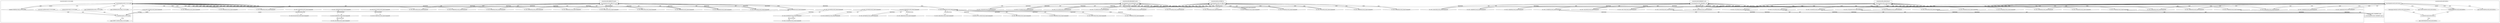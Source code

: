digraph G {
	"10.1.80.1:60485#ServerID_OuterContainerID"->"1_fwatchdog#ServerID_6df85d7674-grtsk"[ label="GET" ];
	"10.1.80.1:60484#ServerID_OuterContainerID"->"1_fwatchdog#ServerID_6df85d7674-grtsk"[ label="GET" ];
	"1_fwatchdog#ServerID_6df85d7674-grtsk"->"10.1.80.1:60485#ServerID_OuterContainerID"[ label="RESPONSE" ];
	"10.1.80.1:37023#ServerID_OuterContainerID"->"1_fwatchdog#ServerID_8665dd9487-pw5j6"[ label="GET" ];
	"10.1.80.1:37022#ServerID_OuterContainerID"->"1_fwatchdog#ServerID_8665dd9487-pw5j6"[ label="GET" ];
	"1_fwatchdog#ServerID_6df85d7674-grtsk"->"10.1.80.1:60484#ServerID_OuterContainerID"[ label="RESPONSE" ];
	"1_fwatchdog#ServerID_8665dd9487-pw5j6"->"10.1.80.1:37023#ServerID_OuterContainerID"[ label="RESPONSE" ];
	"1_fwatchdog#ServerID_8665dd9487-pw5j6"->"10.1.80.1:37022#ServerID_OuterContainerID"[ label="RESPONSE" ];
	"10.1.80.1:54516#ServerID_OuterContainerID"->"1_fwatchdog#ServerID_5f846fd567-srhtc"[ label="GET" ];
	"10.1.80.1:54517#ServerID_OuterContainerID"->"1_fwatchdog#ServerID_5f846fd567-srhtc"[ label="GET" ];
	"1_fwatchdog#ServerID_5f846fd567-srhtc"->"10.1.80.1:54517#ServerID_OuterContainerID"[ label="RESPONSE" ];
	"1_fwatchdog#ServerID_5f846fd567-srhtc"->"10.1.80.1:54516#ServerID_OuterContainerID"[ label="RESPONSE" ];
	"10.1.80.1:47364#ServerID_OuterContainerID"->"1_fwatchdog#ServerID_76c96688d7-jrg4c"[ label="GET" ];
	"1_fwatchdog#ServerID_76c96688d7-jrg4c"->"10.1.80.1:47364#ServerID_OuterContainerID"[ label="RESPONSE" ];
	"10.1.80.1:47366#ServerID_OuterContainerID"->"1_fwatchdog#ServerID_76c96688d7-jrg4c"[ label="GET" ];
	"1_fwatchdog#ServerID_76c96688d7-jrg4c"->"10.1.80.1:47366#ServerID_OuterContainerID"[ label="RESPONSE" ];
	"10.1.80.1:60514#ServerID_OuterContainerID"->"1_fwatchdog#ServerID_6df85d7674-grtsk"[ label="GET" ];
	"10.1.80.1:60512#ServerID_OuterContainerID"->"1_fwatchdog#ServerID_6df85d7674-grtsk"[ label="GET" ];
	"1_fwatchdog#ServerID_6df85d7674-grtsk"->"10.1.80.1:60514#ServerID_OuterContainerID"[ label="RESPONSE" ];
	"1_fwatchdog#ServerID_6df85d7674-grtsk"->"10.1.80.1:60512#ServerID_OuterContainerID"[ label="RESPONSE" ];
	"10.1.80.1:37052#ServerID_OuterContainerID"->"1_fwatchdog#ServerID_8665dd9487-pw5j6"[ label="GET" ];
	"10.1.80.1:37050#ServerID_OuterContainerID"->"1_fwatchdog#ServerID_8665dd9487-pw5j6"[ label="GET" ];
	"1_fwatchdog#ServerID_8665dd9487-pw5j6"->"10.1.80.1:37052#ServerID_OuterContainerID"[ label="RESPONSE" ];
	"1_fwatchdog#ServerID_8665dd9487-pw5j6"->"10.1.80.1:37050#ServerID_OuterContainerID"[ label="RESPONSE" ];
	"1_fwatchdog#ServerID_6df85d7674-grtsk"->"gateway:8080#ServerID_OuterContainerID"[ label="POST" ];
	"10.1.80.247:49858#ServerID_OuterContainerID"->"1_fwatchdog#ServerID_6df85d7674-grtsk"[ label="POST" ];
	"1_fwatchdog#ServerID_6df85d7674-grtsk"->"10.1.80.247:8080#ServerID_OuterContainerID"[ label="POST" ];
	"10.1.80.247:44388#ServerID_OuterContainerID"->"1_fwatchdog#ServerID_5f846fd567-srhtc"[ label="POST" ];
	"1_fwatchdog#ServerID_5f846fd567-srhtc"->"10.1.80.247:44388#ServerID_OuterContainerID"[ label="RESPONSE" ];
	"10.1.80.247:8080#ServerID_OuterContainerID"->"1_fwatchdog#ServerID_6df85d7674-grtsk"[ label="RESPONSE" ];
	"gateway:8080#ServerID_OuterContainerID"->"1_fwatchdog#ServerID_6df85d7674-grtsk"[ label="RESPONSE" ];
	"1_fwatchdog#ServerID_6df85d7674-grtsk"->"10.1.80.247:49858#ServerID_OuterContainerID"[ label="RESPONSE" ];
	"10.1.80.1:54564#ServerID_OuterContainerID"->"1_fwatchdog#ServerID_5f846fd567-srhtc"[ label="GET" ];
	"10.1.80.1:54565#ServerID_OuterContainerID"->"1_fwatchdog#ServerID_5f846fd567-srhtc"[ label="GET" ];
	"1_fwatchdog#ServerID_5f846fd567-srhtc"->"10.1.80.1:54565#ServerID_OuterContainerID"[ label="RESPONSE" ];
	"1_fwatchdog#ServerID_5f846fd567-srhtc"->"10.1.80.1:54564#ServerID_OuterContainerID"[ label="RESPONSE" ];
	"10.1.80.1:47413#ServerID_OuterContainerID"->"1_fwatchdog#ServerID_76c96688d7-jrg4c"[ label="GET" ];
	"1_fwatchdog#ServerID_76c96688d7-jrg4c"->"10.1.80.1:47413#ServerID_OuterContainerID"[ label="RESPONSE" ];
	"10.1.80.1:47412#ServerID_OuterContainerID"->"1_fwatchdog#ServerID_76c96688d7-jrg4c"[ label="GET" ];
	"1_fwatchdog#ServerID_76c96688d7-jrg4c"->"10.1.80.1:47412#ServerID_OuterContainerID"[ label="RESPONSE" ];
	"10.1.80.1:60456#ServerID_OuterContainerID"->"1_fwatchdog#ServerID_3113a7a2a86a"[ label="read" ];
	"10.1.80.1:60562#ServerID_OuterContainerID"->"1_fwatchdog#ServerID_6df85d7674-grtsk"[ label="GET" ];
	"1_fwatchdog#ServerID_6df85d7674-grtsk"->"10.1.80.1:60562#ServerID_OuterContainerID"[ label="RESPONSE" ];
	"10.1.80.1:60560#ServerID_OuterContainerID"->"1_fwatchdog#ServerID_6df85d7674-grtsk"[ label="GET" ];
	"1_fwatchdog#ServerID_6df85d7674-grtsk"->"10.1.80.1:60560#ServerID_OuterContainerID"[ label="RESPONSE" ];
	"10.1.80.1:37100#ServerID_OuterContainerID"->"1_fwatchdog#ServerID_8665dd9487-pw5j6"[ label="GET" ];
	"10.1.80.1:37098#ServerID_OuterContainerID"->"1_fwatchdog#ServerID_8665dd9487-pw5j6"[ label="GET" ];
	"1_fwatchdog#ServerID_8665dd9487-pw5j6"->"10.1.80.1:37100#ServerID_OuterContainerID"[ label="RESPONSE" ];
	"1_fwatchdog#ServerID_8665dd9487-pw5j6"->"10.1.80.1:37098#ServerID_OuterContainerID"[ label="RESPONSE" ];
	"10.1.80.1:54594#ServerID_OuterContainerID"->"1_fwatchdog#ServerID_5f846fd567-srhtc"[ label="GET" ];
	"1_fwatchdog#ServerID_5f846fd567-srhtc"->"10.1.80.1:54594#ServerID_OuterContainerID"[ label="RESPONSE" ];
	"10.1.80.1:54592#ServerID_OuterContainerID"->"1_fwatchdog#ServerID_5f846fd567-srhtc"[ label="GET" ];
	"1_fwatchdog#ServerID_5f846fd567-srhtc"->"10.1.80.1:54592#ServerID_OuterContainerID"[ label="RESPONSE" ];
	"10.1.80.1:60458#ServerID_OuterContainerID"->"1_fwatchdog#ServerID_3113a7a2a86a"[ label="read" ];
	"10.1.80.1:47444#ServerID_OuterContainerID"->"1_fwatchdog#ServerID_76c96688d7-jrg4c"[ label="GET" ];
	"1_fwatchdog#ServerID_76c96688d7-jrg4c"->"10.1.80.1:47444#ServerID_OuterContainerID"[ label="RESPONSE" ];
	"10.1.80.1:47442#ServerID_OuterContainerID"->"1_fwatchdog#ServerID_76c96688d7-jrg4c"[ label="GET" ];
	"1_fwatchdog#ServerID_76c96688d7-jrg4c"->"10.1.80.1:47442#ServerID_OuterContainerID"[ label="RESPONSE" ];
	"10.1.80.1:60582#ServerID_OuterContainerID"->"1_fwatchdog#ServerID_6df85d7674-grtsk"[ label="GET" ];
	"1_fwatchdog#ServerID_6df85d7674-grtsk"->"10.1.80.1:60582#ServerID_OuterContainerID"[ label="RESPONSE" ];
	"10.1.80.1:60583#ServerID_OuterContainerID"->"1_fwatchdog#ServerID_6df85d7674-grtsk"[ label="GET" ];
	"1_fwatchdog#ServerID_6df85d7674-grtsk"->"10.1.80.1:60583#ServerID_OuterContainerID"[ label="RESPONSE" ];
	"10.1.80.1:37120#ServerID_OuterContainerID"->"1_fwatchdog#ServerID_8665dd9487-pw5j6"[ label="GET" ];
	"10.1.80.1:37121#ServerID_OuterContainerID"->"1_fwatchdog#ServerID_8665dd9487-pw5j6"[ label="GET" ];
	"1_fwatchdog#ServerID_8665dd9487-pw5j6"->"10.1.80.1:37120#ServerID_OuterContainerID"[ label="RESPONSE" ];
	"1_fwatchdog#ServerID_8665dd9487-pw5j6"->"10.1.80.1:37121#ServerID_OuterContainerID"[ label="RESPONSE" ];
	"10.1.80.1:54616#ServerID_OuterContainerID"->"1_fwatchdog#ServerID_5f846fd567-srhtc"[ label="GET" ];
	"10.1.80.1:54614#ServerID_OuterContainerID"->"1_fwatchdog#ServerID_5f846fd567-srhtc"[ label="GET" ];
	"1_fwatchdog#ServerID_5f846fd567-srhtc"->"10.1.80.1:54616#ServerID_OuterContainerID"[ label="RESPONSE" ];
	"1_fwatchdog#ServerID_5f846fd567-srhtc"->"10.1.80.1:54614#ServerID_OuterContainerID"[ label="RESPONSE" ];
	"10.1.80.1:47466#ServerID_OuterContainerID"->"1_fwatchdog#ServerID_76c96688d7-jrg4c"[ label="GET" ];
	"1_fwatchdog#ServerID_76c96688d7-jrg4c"->"10.1.80.1:47466#ServerID_OuterContainerID"[ label="RESPONSE" ];
	"10.1.80.1:47467#ServerID_OuterContainerID"->"1_fwatchdog#ServerID_76c96688d7-jrg4c"[ label="GET" ];
	"1_fwatchdog#ServerID_76c96688d7-jrg4c"->"10.1.80.1:47467#ServerID_OuterContainerID"[ label="RESPONSE" ];
	"10.1.80.1:60615#ServerID_OuterContainerID"->"1_fwatchdog#ServerID_6df85d7674-grtsk"[ label="GET" ];
	"1_fwatchdog#ServerID_6df85d7674-grtsk"->"10.1.80.1:60615#ServerID_OuterContainerID"[ label="RESPONSE" ];
	"10.1.80.1:60614#ServerID_OuterContainerID"->"1_fwatchdog#ServerID_6df85d7674-grtsk"[ label="GET" ];
	"1_fwatchdog#ServerID_6df85d7674-grtsk"->"10.1.80.1:60614#ServerID_OuterContainerID"[ label="RESPONSE" ];
	"10.1.80.1:37152#ServerID_OuterContainerID"->"1_fwatchdog#ServerID_8665dd9487-pw5j6"[ label="GET" ];
	"1_fwatchdog#ServerID_8665dd9487-pw5j6"->"10.1.80.1:37152#ServerID_OuterContainerID"[ label="RESPONSE" ];
	"10.1.80.1:37153#ServerID_OuterContainerID"->"1_fwatchdog#ServerID_8665dd9487-pw5j6"[ label="GET" ];
	"1_fwatchdog#ServerID_8665dd9487-pw5j6"->"10.1.80.1:37153#ServerID_OuterContainerID"[ label="RESPONSE" ];
	"10.1.80.1:54648#ServerID_OuterContainerID"->"1_fwatchdog#ServerID_5f846fd567-srhtc"[ label="GET" ];
	"10.1.80.1:54649#ServerID_OuterContainerID"->"1_fwatchdog#ServerID_5f846fd567-srhtc"[ label="GET" ];
	"1_fwatchdog#ServerID_5f846fd567-srhtc"->"10.1.80.1:54648#ServerID_OuterContainerID"[ label="RESPONSE" ];
	"1_fwatchdog#ServerID_5f846fd567-srhtc"->"10.1.80.1:54649#ServerID_OuterContainerID"[ label="RESPONSE" ];
	"10.1.80.1:47501#ServerID_OuterContainerID"->"1_fwatchdog#ServerID_76c96688d7-jrg4c"[ label="GET" ];
	"1_fwatchdog#ServerID_76c96688d7-jrg4c"->"10.1.80.1:47501#ServerID_OuterContainerID"[ label="RESPONSE" ];
	"10.1.80.1:47500#ServerID_OuterContainerID"->"1_fwatchdog#ServerID_76c96688d7-jrg4c"[ label="GET" ];
	"1_fwatchdog#ServerID_3113a7a2a86a"->"10.1.80.1:60456#ServerID_OuterContainerID"[ label="write" ];
	"1_fwatchdog#ServerID_3113a7a2a86a"->"10.1.80.1:60458#ServerID_OuterContainerID"[ label="write" ];
	"10.1.80.1:36996#ServerID_OuterContainerID"->"1_fwatchdog#ServerID_c5e73ff9475e"[ label="read" ];
	"10.1.80.1:36994#ServerID_OuterContainerID"->"1_fwatchdog#ServerID_c5e73ff9475e"[ label="read" ];
	"1_fwatchdog#ServerID_c5e73ff9475e"->"10.1.80.1:36996#ServerID_OuterContainerID"[ label="write" ];
	"10.1.80.1:54490#ServerID_OuterContainerID"->"1_fwatchdog#ServerID_9c632c9c841a"[ label="read" ];
	"10.1.80.1:54492#ServerID_OuterContainerID"->"1_fwatchdog#ServerID_9c632c9c841a"[ label="read" ];
	"1_fwatchdog#ServerID_c5e73ff9475e"->"10.1.80.1:36994#ServerID_OuterContainerID"[ label="write" ];
	"1_fwatchdog#ServerID_9c632c9c841a"->"10.1.80.1:54490#ServerID_OuterContainerID"[ label="write" ];
	"1_fwatchdog#ServerID_9c632c9c841a"->"10.1.80.1:54492#ServerID_OuterContainerID"[ label="write" ];
	"10.1.80.1:47344#ServerID_OuterContainerID"->"1_fwatchdog#ServerID_a29a01b54a18"[ label="read" ];
	"10.1.80.1:47342#ServerID_OuterContainerID"->"1_fwatchdog#ServerID_a29a01b54a18"[ label="read" ];
	"1_fwatchdog#ServerID_a29a01b54a18"->"10.1.80.1:47344#ServerID_OuterContainerID"[ label="write" ];
	"1_fwatchdog#ServerID_a29a01b54a18"->"10.1.80.1:47342#ServerID_OuterContainerID"[ label="write" ];
	"10.1.80.1:60485#ServerID_OuterContainerID"->"1_fwatchdog#ServerID_3113a7a2a86a"[ label="read" ];
	"1_fwatchdog#ServerID_3113a7a2a86a"->"10.1.80.1:60485#ServerID_OuterContainerID"[ label="write" ];
	"10.1.80.1:60484#ServerID_OuterContainerID"->"1_fwatchdog#ServerID_3113a7a2a86a"[ label="read" ];
	"1_fwatchdog#ServerID_3113a7a2a86a"->"10.1.80.1:60484#ServerID_OuterContainerID"[ label="write" ];
	"10.1.80.1:37023#ServerID_OuterContainerID"->"1_fwatchdog#ServerID_c5e73ff9475e"[ label="read" ];
	"1_fwatchdog#ServerID_c5e73ff9475e"->"10.1.80.1:37023#ServerID_OuterContainerID"[ label="write" ];
	"10.1.80.1:37022#ServerID_OuterContainerID"->"1_fwatchdog#ServerID_c5e73ff9475e"[ label="read" ];
	"1_fwatchdog#ServerID_c5e73ff9475e"->"10.1.80.1:37022#ServerID_OuterContainerID"[ label="write" ];
	"10.1.80.1:54517#ServerID_OuterContainerID"->"1_fwatchdog#ServerID_9c632c9c841a"[ label="read" ];
	"1_fwatchdog#ServerID_9c632c9c841a"->"10.1.80.1:54517#ServerID_OuterContainerID"[ label="write" ];
	"10.1.80.1:54516#ServerID_OuterContainerID"->"1_fwatchdog#ServerID_9c632c9c841a"[ label="read" ];
	"1_fwatchdog#ServerID_9c632c9c841a"->"10.1.80.1:54516#ServerID_OuterContainerID"[ label="write" ];
	"10.1.80.1:47364#ServerID_OuterContainerID"->"1_fwatchdog#ServerID_a29a01b54a18"[ label="read" ];
	"10.1.80.1:47366#ServerID_OuterContainerID"->"1_fwatchdog#ServerID_a29a01b54a18"[ label="read" ];
	"1_fwatchdog#ServerID_a29a01b54a18"->"10.1.80.1:47364#ServerID_OuterContainerID"[ label="write" ];
	"1_fwatchdog#ServerID_a29a01b54a18"->"10.1.80.1:47366#ServerID_OuterContainerID"[ label="write" ];
	"10.1.80.1:60512#ServerID_OuterContainerID"->"1_fwatchdog#ServerID_3113a7a2a86a"[ label="read" ];
	"10.1.80.1:60514#ServerID_OuterContainerID"->"1_fwatchdog#ServerID_3113a7a2a86a"[ label="read" ];
	"1_fwatchdog#ServerID_3113a7a2a86a"->"10.1.80.1:60514#ServerID_OuterContainerID"[ label="write" ];
	"10.1.80.1:37052#ServerID_OuterContainerID"->"1_fwatchdog#ServerID_c5e73ff9475e"[ label="read" ];
	"1_fwatchdog#ServerID_3113a7a2a86a"->"10.1.80.1:60512#ServerID_OuterContainerID"[ label="write" ];
	"10.1.80.1:37050#ServerID_OuterContainerID"->"1_fwatchdog#ServerID_c5e73ff9475e"[ label="read" ];
	"1_fwatchdog#ServerID_c5e73ff9475e"->"10.1.80.1:37052#ServerID_OuterContainerID"[ label="write" ];
	"10.1.80.247:49858#ServerID_OuterContainerID"->"1_fwatchdog#ServerID_3113a7a2a86a"[ label="read" ];
	"1_fwatchdog#ServerID_c5e73ff9475e"->"10.1.80.1:37050#ServerID_OuterContainerID"[ label="write" ];
	"1_fwatchdog#ServerID_3113a7a2a86a"->"pipe:[239996962]#ServerID_3113a7a2a86a"[ label="write" ];
	"1_fwatchdog#ServerID_3113a7a2a86a"->"localhost:3000#ServerID_3113a7a2a86a"[ label="connect" ];
	"localhost:3000#ServerID_3113a7a2a86a"->"1_fwatchdog#ServerID_3113a7a2a86a"[ label="read" ];
	"1_fwatchdog#ServerID_3113a7a2a86a"->"localhost:3000#ServerID_3113a7a2a86a"[ label="write" ];
	"localhost:3000#ServerID_3113a7a2a86a"->"12_node#ServerID_3113a7a2a86a"[ label="read" ];
	"12_node#ServerID_3113a7a2a86a"->"pipe:[239997133]#ServerID_3113a7a2a86a"[ label="write" ];
	"/etc/hosts#ServerID_3113a7a2a86a"->"12_node#ServerID_3113a7a2a86a"[ label="read" ];
	"/etc/resolv.conf#ServerID_3113a7a2a86a"->"12_node#ServerID_3113a7a2a86a"[ label="read" ];
	"12_node#ServerID_3113a7a2a86a"->"10.152.183.10:53#ServerID_OuterContainerID"[ label="sendto" ];
	"10.152.183.10:53#ServerID_OuterContainerID"->"12_node#ServerID_3113a7a2a86a"[ label="recvfrom" ];
	"12_node#ServerID_3113a7a2a86a"->"gateway:8080#ServerID_OuterContainerID"[ label="connect" ];
	"1_fwatchdog#ServerID_9c632c9c841a"->"localhost:3000#ServerID_9c632c9c841a"[ label="connect" ];
	"1_fwatchdog#ServerID_9c632c9c841a"->"localhost:3000#ServerID_9c632c9c841a"[ label="write" ];
	"localhost:3000#ServerID_9c632c9c841a"->"1_fwatchdog#ServerID_9c632c9c841a"[ label="read" ];
	"10.1.80.247:44388#ServerID_OuterContainerID"->"1_fwatchdog#ServerID_9c632c9c841a"[ label="read" ];
	"1_fwatchdog#ServerID_9c632c9c841a"->"pipe:[240002548]#ServerID_9c632c9c841a"[ label="write" ];
	"localhost:3000#ServerID_9c632c9c841a"->"10_node#ServerID_9c632c9c841a"[ label="read" ];
	"10_node#ServerID_9c632c9c841a"->"pipe:[240003666]#ServerID_9c632c9c841a"[ label="write" ];
	"/home/app/credentials.txt#ServerID_9c632c9c841a"->"10_node#ServerID_9c632c9c841a"[ label="read" ];
	"1_fwatchdog#ServerID_9c632c9c841a"->"pipe:[240002549]#ServerID_9c632c9c841a"[ label="write" ];
	"1_fwatchdog#ServerID_9c632c9c841a"->"10.1.80.247:44388#ServerID_OuterContainerID"[ label="write" ];
	"gateway:8080#ServerID_OuterContainerID"->"12_node#ServerID_3113a7a2a86a"[ label="read" ];
	"1_fwatchdog#ServerID_3113a7a2a86a"->"pipe:[239996963]#ServerID_3113a7a2a86a"[ label="write" ];
	"1_fwatchdog#ServerID_3113a7a2a86a"->"10.1.80.247:49858#ServerID_OuterContainerID"[ label="write" ];
	"1_fwatchdog#ServerID_9c632c9c841a"->"10.1.80.1:54565#ServerID_OuterContainerID"[ label="write" ];
	"10.1.80.1:54564#ServerID_OuterContainerID"->"1_fwatchdog#ServerID_9c632c9c841a"[ label="read" ];
	"1_fwatchdog#ServerID_9c632c9c841a"->"10.1.80.1:54564#ServerID_OuterContainerID"[ label="write" ];
	"10.1.80.1:54565#ServerID_OuterContainerID"->"1_fwatchdog#ServerID_9c632c9c841a"[ label="read" ];
	"10.1.80.1:47413#ServerID_OuterContainerID"->"1_fwatchdog#ServerID_a29a01b54a18"[ label="read" ];
	"10.1.80.1:47412#ServerID_OuterContainerID"->"1_fwatchdog#ServerID_a29a01b54a18"[ label="read" ];
	"1_fwatchdog#ServerID_a29a01b54a18"->"10.1.80.1:47413#ServerID_OuterContainerID"[ label="write" ];
	"10.1.80.1:60560#ServerID_OuterContainerID"->"1_fwatchdog#ServerID_3113a7a2a86a"[ label="read" ];
	"1_fwatchdog#ServerID_a29a01b54a18"->"10.1.80.1:47412#ServerID_OuterContainerID"[ label="write" ];
	"10.1.80.1:60562#ServerID_OuterContainerID"->"1_fwatchdog#ServerID_3113a7a2a86a"[ label="read" ];
	"1_fwatchdog#ServerID_3113a7a2a86a"->"10.1.80.1:60562#ServerID_OuterContainerID"[ label="write" ];
	"1_fwatchdog#ServerID_3113a7a2a86a"->"10.1.80.1:60560#ServerID_OuterContainerID"[ label="write" ];
	"10.1.80.1:37098#ServerID_OuterContainerID"->"1_fwatchdog#ServerID_c5e73ff9475e"[ label="read" ];
	"10.1.80.1:37100#ServerID_OuterContainerID"->"1_fwatchdog#ServerID_c5e73ff9475e"[ label="read" ];
	"1_fwatchdog#ServerID_c5e73ff9475e"->"10.1.80.1:37100#ServerID_OuterContainerID"[ label="write" ];
	"10.1.80.1:54594#ServerID_OuterContainerID"->"1_fwatchdog#ServerID_9c632c9c841a"[ label="read" ];
	"10.1.80.1:54592#ServerID_OuterContainerID"->"1_fwatchdog#ServerID_9c632c9c841a"[ label="read" ];
	"1_fwatchdog#ServerID_c5e73ff9475e"->"10.1.80.1:37098#ServerID_OuterContainerID"[ label="write" ];
	"1_fwatchdog#ServerID_9c632c9c841a"->"10.1.80.1:54594#ServerID_OuterContainerID"[ label="write" ];
	"1_fwatchdog#ServerID_9c632c9c841a"->"10.1.80.1:54592#ServerID_OuterContainerID"[ label="write" ];
	"10.1.80.1:47442#ServerID_OuterContainerID"->"1_fwatchdog#ServerID_a29a01b54a18"[ label="read" ];
	"10.1.80.1:47444#ServerID_OuterContainerID"->"1_fwatchdog#ServerID_a29a01b54a18"[ label="read" ];
	"1_fwatchdog#ServerID_a29a01b54a18"->"10.1.80.1:47444#ServerID_OuterContainerID"[ label="write" ];
	"10.1.80.1:60582#ServerID_OuterContainerID"->"1_fwatchdog#ServerID_3113a7a2a86a"[ label="read" ];
	"1_fwatchdog#ServerID_3113a7a2a86a"->"10.1.80.1:60582#ServerID_OuterContainerID"[ label="write" ];
	"1_fwatchdog#ServerID_a29a01b54a18"->"10.1.80.1:47442#ServerID_OuterContainerID"[ label="write" ];
	"10.1.80.1:60583#ServerID_OuterContainerID"->"1_fwatchdog#ServerID_3113a7a2a86a"[ label="read" ];
	"10.1.80.1:37120#ServerID_OuterContainerID"->"1_fwatchdog#ServerID_c5e73ff9475e"[ label="read" ];
	"1_fwatchdog#ServerID_3113a7a2a86a"->"10.1.80.1:60583#ServerID_OuterContainerID"[ label="write" ];
	"10.1.80.1:37121#ServerID_OuterContainerID"->"1_fwatchdog#ServerID_c5e73ff9475e"[ label="read" ];
	"1_fwatchdog#ServerID_c5e73ff9475e"->"10.1.80.1:37120#ServerID_OuterContainerID"[ label="write" ];
	"1_fwatchdog#ServerID_c5e73ff9475e"->"10.1.80.1:37121#ServerID_OuterContainerID"[ label="write" ];
	"10.1.80.1:54614#ServerID_OuterContainerID"->"1_fwatchdog#ServerID_9c632c9c841a"[ label="read" ];
	"10.1.80.1:54616#ServerID_OuterContainerID"->"1_fwatchdog#ServerID_9c632c9c841a"[ label="read" ];
	"1_fwatchdog#ServerID_9c632c9c841a"->"10.1.80.1:54614#ServerID_OuterContainerID"[ label="write" ];
	"1_fwatchdog#ServerID_9c632c9c841a"->"10.1.80.1:54616#ServerID_OuterContainerID"[ label="write" ];
	"10.1.80.1:47466#ServerID_OuterContainerID"->"1_fwatchdog#ServerID_a29a01b54a18"[ label="read" ];
	"10.1.80.1:47467#ServerID_OuterContainerID"->"1_fwatchdog#ServerID_a29a01b54a18"[ label="read" ];
	"1_fwatchdog#ServerID_a29a01b54a18"->"10.1.80.1:47466#ServerID_OuterContainerID"[ label="write" ];
	"1_fwatchdog#ServerID_a29a01b54a18"->"10.1.80.1:47467#ServerID_OuterContainerID"[ label="write" ];
	"10.1.80.1:60614#ServerID_OuterContainerID"->"1_fwatchdog#ServerID_3113a7a2a86a"[ label="read" ];
	"10.1.80.1:60615#ServerID_OuterContainerID"->"1_fwatchdog#ServerID_3113a7a2a86a"[ label="read" ];
	"1_fwatchdog#ServerID_3113a7a2a86a"->"10.1.80.1:60615#ServerID_OuterContainerID"[ label="write" ];
	"1_fwatchdog#ServerID_3113a7a2a86a"->"10.1.80.1:60614#ServerID_OuterContainerID"[ label="write" ];
	"10.1.80.1:37153#ServerID_OuterContainerID"->"1_fwatchdog#ServerID_c5e73ff9475e"[ label="read" ];
	"10.1.80.1:37152#ServerID_OuterContainerID"->"1_fwatchdog#ServerID_c5e73ff9475e"[ label="read" ];
	"1_fwatchdog#ServerID_c5e73ff9475e"->"10.1.80.1:37152#ServerID_OuterContainerID"[ label="write" ];
	"1_fwatchdog#ServerID_c5e73ff9475e"->"10.1.80.1:37153#ServerID_OuterContainerID"[ label="write" ];
	"10.1.80.1:54648#ServerID_OuterContainerID"->"1_fwatchdog#ServerID_9c632c9c841a"[ label="read" ];
	"1_fwatchdog#ServerID_9c632c9c841a"->"10.1.80.1:54648#ServerID_OuterContainerID"[ label="write" ];
	"10.1.80.1:54649#ServerID_OuterContainerID"->"1_fwatchdog#ServerID_9c632c9c841a"[ label="read" ];
	"1_fwatchdog#ServerID_9c632c9c841a"->"10.1.80.1:54649#ServerID_OuterContainerID"[ label="write" ];
	"10.1.80.1:47500#ServerID_OuterContainerID"->"1_fwatchdog#ServerID_a29a01b54a18"[ label="read" ];
	"10.1.80.1:47501#ServerID_OuterContainerID"->"1_fwatchdog#ServerID_a29a01b54a18"[ label="read" ];
	"1_fwatchdog#ServerID_a29a01b54a18"->"10.1.80.1:47501#ServerID_OuterContainerID"[ label="write" ];
	"1_fwatchdog#ServerID_a29a01b54a18"->"10.1.80.1:47500#ServerID_OuterContainerID"[ label="write" ];
	"10.1.80.245:9093#ServerID_OuterContainerID"->"10.1.80.1:60766#ServerID_OuterContainerID"[ label="RESPONSE" ];
	"10.1.80.1:60766#ServerID_OuterContainerID"->"10.1.80.245:9093#ServerID_OuterContainerID"[ label="GET" ];
	"10.1.80.1:27858#ServerID_OuterContainerID"->"10.1.80.247:8080#ServerID_OuterContainerID"[ label="POST" ];
	"10.1.80.247:8080#ServerID_OuterContainerID"->"10.1.80.1:27858#ServerID_OuterContainerID"[ label="RESPONSE" ];
	"10.1.80.247:8080#ServerID_OuterContainerID"->"10.0.88.125:31112#ServerID_OuterContainerID"[ label="RESPONSE" ];
	"10.1.80.1:57070#ServerID_OuterContainerID"->"10.1.80.235:8080#ServerID_OuterContainerID"[ label="GET" ];
	"10.1.80.235:8080#ServerID_OuterContainerID"->"10.1.80.1:57070#ServerID_OuterContainerID"[ label="RESPONSE" ];
	"10.1.80.1:35154#ServerID_OuterContainerID"->"10.1.80.243:9090#ServerID_OuterContainerID"[ label="GET" ];
	"10.1.80.243:9090#ServerID_OuterContainerID"->"10.1.80.1:35154#ServerID_OuterContainerID"[ label="RESPONSE" ];
	"10.1.80.243:52274#ServerID_OuterContainerID"->"10.1.80.247:8082#ServerID_OuterContainerID"[ label="GET" ];
	"10.1.80.247:8082#ServerID_OuterContainerID"->"10.1.80.243:52274#ServerID_OuterContainerID"[ label="RESPONSE" ];
	"10.1.80.1:48475#ServerID_OuterContainerID"->"10.1.80.247:8080#ServerID_OuterContainerID"[ label="GET" ];
	"10.1.80.247:8080#ServerID_OuterContainerID"->"10.1.80.1:48475#ServerID_OuterContainerID"[ label="RESPONSE" ];
	"10.1.80.1:48474#ServerID_OuterContainerID"->"10.1.80.247:8080#ServerID_OuterContainerID"[ label="GET" ];
	"10.1.80.247:8080#ServerID_OuterContainerID"->"10.1.80.1:48474#ServerID_OuterContainerID"[ label="RESPONSE" ];
	"10.1.80.1:60842#ServerID_OuterContainerID"->"10.1.80.245:9093#ServerID_OuterContainerID"[ label="GET" ];
	"10.1.80.245:9093#ServerID_OuterContainerID"->"10.1.80.1:60842#ServerID_OuterContainerID"[ label="RESPONSE" ];
	"10.1.80.1:52834#ServerID_OuterContainerID"->"10.1.80.233:8000#ServerID_OuterContainerID"[ label="GET" ];
	"10.1.80.233:8000#ServerID_OuterContainerID"->"10.1.80.1:52834#ServerID_OuterContainerID"[ label="RESPONSE" ];
	"10.1.80.1:60756#ServerID_OuterContainerID"->"10.1.80.233:8000#ServerID_OuterContainerID"[ label="GET" ];
	"10.1.80.233:8000#ServerID_OuterContainerID"->"10.1.80.1:60756#ServerID_OuterContainerID"[ label="RESPONSE" ];
	"10.1.80.1:48534#ServerID_OuterContainerID"->"10.1.80.247:8080#ServerID_OuterContainerID"[ label="GET" ];
	"10.1.80.247:8080#ServerID_OuterContainerID"->"10.1.80.1:48534#ServerID_OuterContainerID"[ label="RESPONSE" ];
	"10.1.80.1:48536#ServerID_OuterContainerID"->"10.1.80.247:8080#ServerID_OuterContainerID"[ label="GET" ];
	"10.1.80.247:8080#ServerID_OuterContainerID"->"10.1.80.1:48536#ServerID_OuterContainerID"[ label="RESPONSE" ];
	"10.1.80.1:52654#ServerID_OuterContainerID"->"10.1.80.235:8181#ServerID_OuterContainerID"[ label="GET" ];
	"10.1.80.235:8181#ServerID_OuterContainerID"->"10.1.80.1:52654#ServerID_OuterContainerID"[ label="RESPONSE" ];
	"10.1.80.1:35246#ServerID_OuterContainerID"->"10.1.80.243:9090#ServerID_OuterContainerID"[ label="GET" ];
	"10.1.80.243:9090#ServerID_OuterContainerID"->"10.1.80.1:35246#ServerID_OuterContainerID"[ label="RESPONSE" ];
	subgraph "clusterServerID_3113a7a2a86a" {
	label="clusterServerID_3113a7a2a86a";
	"/etc/hosts#ServerID_3113a7a2a86a" [ shape=ellipse ];
	"/etc/resolv.conf#ServerID_3113a7a2a86a" [ shape=ellipse ];
	"12_node#ServerID_3113a7a2a86a" [ shape=box ];
	"1_fwatchdog#ServerID_3113a7a2a86a" [ shape=box ];
	"localhost:3000#ServerID_3113a7a2a86a" [ shape=diamond ];
	"pipe:[239996962]#ServerID_3113a7a2a86a" [ shape=ellipse ];
	"pipe:[239996963]#ServerID_3113a7a2a86a" [ shape=ellipse ];
	"pipe:[239997133]#ServerID_3113a7a2a86a" [ shape=ellipse ];

}
;
	subgraph "clusterServerID_5f846fd567-srhtc" {
	label="clusterServerID_5f846fd567-srhtc";
	"1_fwatchdog#ServerID_5f846fd567-srhtc" [ shape=box ];

}
;
	subgraph "clusterServerID_6df85d7674-grtsk" {
	label="clusterServerID_6df85d7674-grtsk";
	"1_fwatchdog#ServerID_6df85d7674-grtsk" [ shape=box ];

}
;
	subgraph "clusterServerID_76c96688d7-jrg4c" {
	label="clusterServerID_76c96688d7-jrg4c";
	"1_fwatchdog#ServerID_76c96688d7-jrg4c" [ shape=box ];

}
;
	subgraph "clusterServerID_8665dd9487-pw5j6" {
	label="clusterServerID_8665dd9487-pw5j6";
	"1_fwatchdog#ServerID_8665dd9487-pw5j6" [ shape=box ];

}
;
	subgraph "clusterServerID_9c632c9c841a" {
	label="clusterServerID_9c632c9c841a";
	"/home/app/credentials.txt#ServerID_9c632c9c841a" [ shape=ellipse ];
	"10_node#ServerID_9c632c9c841a" [ shape=box ];
	"1_fwatchdog#ServerID_9c632c9c841a" [ shape=box ];
	"localhost:3000#ServerID_9c632c9c841a" [ shape=diamond ];
	"pipe:[240002548]#ServerID_9c632c9c841a" [ shape=ellipse ];
	"pipe:[240002549]#ServerID_9c632c9c841a" [ shape=ellipse ];
	"pipe:[240003666]#ServerID_9c632c9c841a" [ shape=ellipse ];

}
;
	subgraph "clusterServerID_OuterContainerID" {
	label="clusterServerID_OuterContainerID";
	"10.0.88.125:31112#ServerID_OuterContainerID" [ shape=diamond ];
	"10.1.80.1:27858#ServerID_OuterContainerID" [ shape=diamond ];
	"10.1.80.1:35154#ServerID_OuterContainerID" [ shape=diamond ];
	"10.1.80.1:35246#ServerID_OuterContainerID" [ shape=diamond ];
	"10.1.80.1:36994#ServerID_OuterContainerID" [ shape=diamond ];
	"10.1.80.1:36996#ServerID_OuterContainerID" [ shape=diamond ];
	"10.1.80.1:37022#ServerID_OuterContainerID" [ shape=diamond ];
	"10.1.80.1:37023#ServerID_OuterContainerID" [ shape=diamond ];
	"10.1.80.1:37050#ServerID_OuterContainerID" [ shape=diamond ];
	"10.1.80.1:37052#ServerID_OuterContainerID" [ shape=diamond ];
	"10.1.80.1:37098#ServerID_OuterContainerID" [ shape=diamond ];
	"10.1.80.1:37100#ServerID_OuterContainerID" [ shape=diamond ];
	"10.1.80.1:37120#ServerID_OuterContainerID" [ shape=diamond ];
	"10.1.80.1:37121#ServerID_OuterContainerID" [ shape=diamond ];
	"10.1.80.1:37152#ServerID_OuterContainerID" [ shape=diamond ];
	"10.1.80.1:37153#ServerID_OuterContainerID" [ shape=diamond ];
	"10.1.80.1:47342#ServerID_OuterContainerID" [ shape=diamond ];
	"10.1.80.1:47344#ServerID_OuterContainerID" [ shape=diamond ];
	"10.1.80.1:47364#ServerID_OuterContainerID" [ shape=diamond ];
	"10.1.80.1:47366#ServerID_OuterContainerID" [ shape=diamond ];
	"10.1.80.1:47412#ServerID_OuterContainerID" [ shape=diamond ];
	"10.1.80.1:47413#ServerID_OuterContainerID" [ shape=diamond ];
	"10.1.80.1:47442#ServerID_OuterContainerID" [ shape=diamond ];
	"10.1.80.1:47444#ServerID_OuterContainerID" [ shape=diamond ];
	"10.1.80.1:47466#ServerID_OuterContainerID" [ shape=diamond ];
	"10.1.80.1:47467#ServerID_OuterContainerID" [ shape=diamond ];
	"10.1.80.1:47500#ServerID_OuterContainerID" [ shape=diamond ];
	"10.1.80.1:47501#ServerID_OuterContainerID" [ shape=diamond ];
	"10.1.80.1:48474#ServerID_OuterContainerID" [ shape=diamond ];
	"10.1.80.1:48475#ServerID_OuterContainerID" [ shape=diamond ];
	"10.1.80.1:48534#ServerID_OuterContainerID" [ shape=diamond ];
	"10.1.80.1:48536#ServerID_OuterContainerID" [ shape=diamond ];
	"10.1.80.1:52654#ServerID_OuterContainerID" [ shape=diamond ];
	"10.1.80.1:52834#ServerID_OuterContainerID" [ shape=diamond ];
	"10.1.80.1:54490#ServerID_OuterContainerID" [ shape=diamond ];
	"10.1.80.1:54492#ServerID_OuterContainerID" [ shape=diamond ];
	"10.1.80.1:54516#ServerID_OuterContainerID" [ shape=diamond ];
	"10.1.80.1:54517#ServerID_OuterContainerID" [ shape=diamond ];
	"10.1.80.1:54564#ServerID_OuterContainerID" [ shape=diamond ];
	"10.1.80.1:54565#ServerID_OuterContainerID" [ shape=diamond ];
	"10.1.80.1:54592#ServerID_OuterContainerID" [ shape=diamond ];
	"10.1.80.1:54594#ServerID_OuterContainerID" [ shape=diamond ];
	"10.1.80.1:54614#ServerID_OuterContainerID" [ shape=diamond ];
	"10.1.80.1:54616#ServerID_OuterContainerID" [ shape=diamond ];
	"10.1.80.1:54648#ServerID_OuterContainerID" [ shape=diamond ];
	"10.1.80.1:54649#ServerID_OuterContainerID" [ shape=diamond ];
	"10.1.80.1:57070#ServerID_OuterContainerID" [ shape=diamond ];
	"10.1.80.1:60456#ServerID_OuterContainerID" [ shape=diamond ];
	"10.1.80.1:60458#ServerID_OuterContainerID" [ shape=diamond ];
	"10.1.80.1:60484#ServerID_OuterContainerID" [ shape=diamond ];
	"10.1.80.1:60485#ServerID_OuterContainerID" [ shape=diamond ];
	"10.1.80.1:60512#ServerID_OuterContainerID" [ shape=diamond ];
	"10.1.80.1:60514#ServerID_OuterContainerID" [ shape=diamond ];
	"10.1.80.1:60560#ServerID_OuterContainerID" [ shape=diamond ];
	"10.1.80.1:60562#ServerID_OuterContainerID" [ shape=diamond ];
	"10.1.80.1:60582#ServerID_OuterContainerID" [ shape=diamond ];
	"10.1.80.1:60583#ServerID_OuterContainerID" [ shape=diamond ];
	"10.1.80.1:60614#ServerID_OuterContainerID" [ shape=diamond ];
	"10.1.80.1:60615#ServerID_OuterContainerID" [ shape=diamond ];
	"10.1.80.1:60756#ServerID_OuterContainerID" [ shape=diamond ];
	"10.1.80.1:60766#ServerID_OuterContainerID" [ shape=diamond ];
	"10.1.80.1:60842#ServerID_OuterContainerID" [ shape=diamond ];
	"10.1.80.233:8000#ServerID_OuterContainerID" [ shape=diamond ];
	"10.1.80.235:8080#ServerID_OuterContainerID" [ shape=diamond ];
	"10.1.80.235:8181#ServerID_OuterContainerID" [ shape=diamond ];
	"10.1.80.243:52274#ServerID_OuterContainerID" [ shape=diamond ];
	"10.1.80.243:9090#ServerID_OuterContainerID" [ shape=diamond ];
	"10.1.80.245:9093#ServerID_OuterContainerID" [ shape=diamond ];
	"10.1.80.247:44388#ServerID_OuterContainerID" [ shape=diamond ];
	"10.1.80.247:49858#ServerID_OuterContainerID" [ shape=diamond ];
	"10.1.80.247:8080#ServerID_OuterContainerID" [ shape=diamond ];
	"10.1.80.247:8082#ServerID_OuterContainerID" [ shape=diamond ];
	"10.152.183.10:53#ServerID_OuterContainerID" [ shape=diamond ];
	"gateway:8080#ServerID_OuterContainerID" [ shape=diamond ];

}
;
	subgraph "clusterServerID_a29a01b54a18" {
	label="clusterServerID_a29a01b54a18";
	"1_fwatchdog#ServerID_a29a01b54a18" [ shape=box ];

}
;
	subgraph "clusterServerID_c5e73ff9475e" {
	label="clusterServerID_c5e73ff9475e";
	"1_fwatchdog#ServerID_c5e73ff9475e" [ shape=box ];

}
;

}
